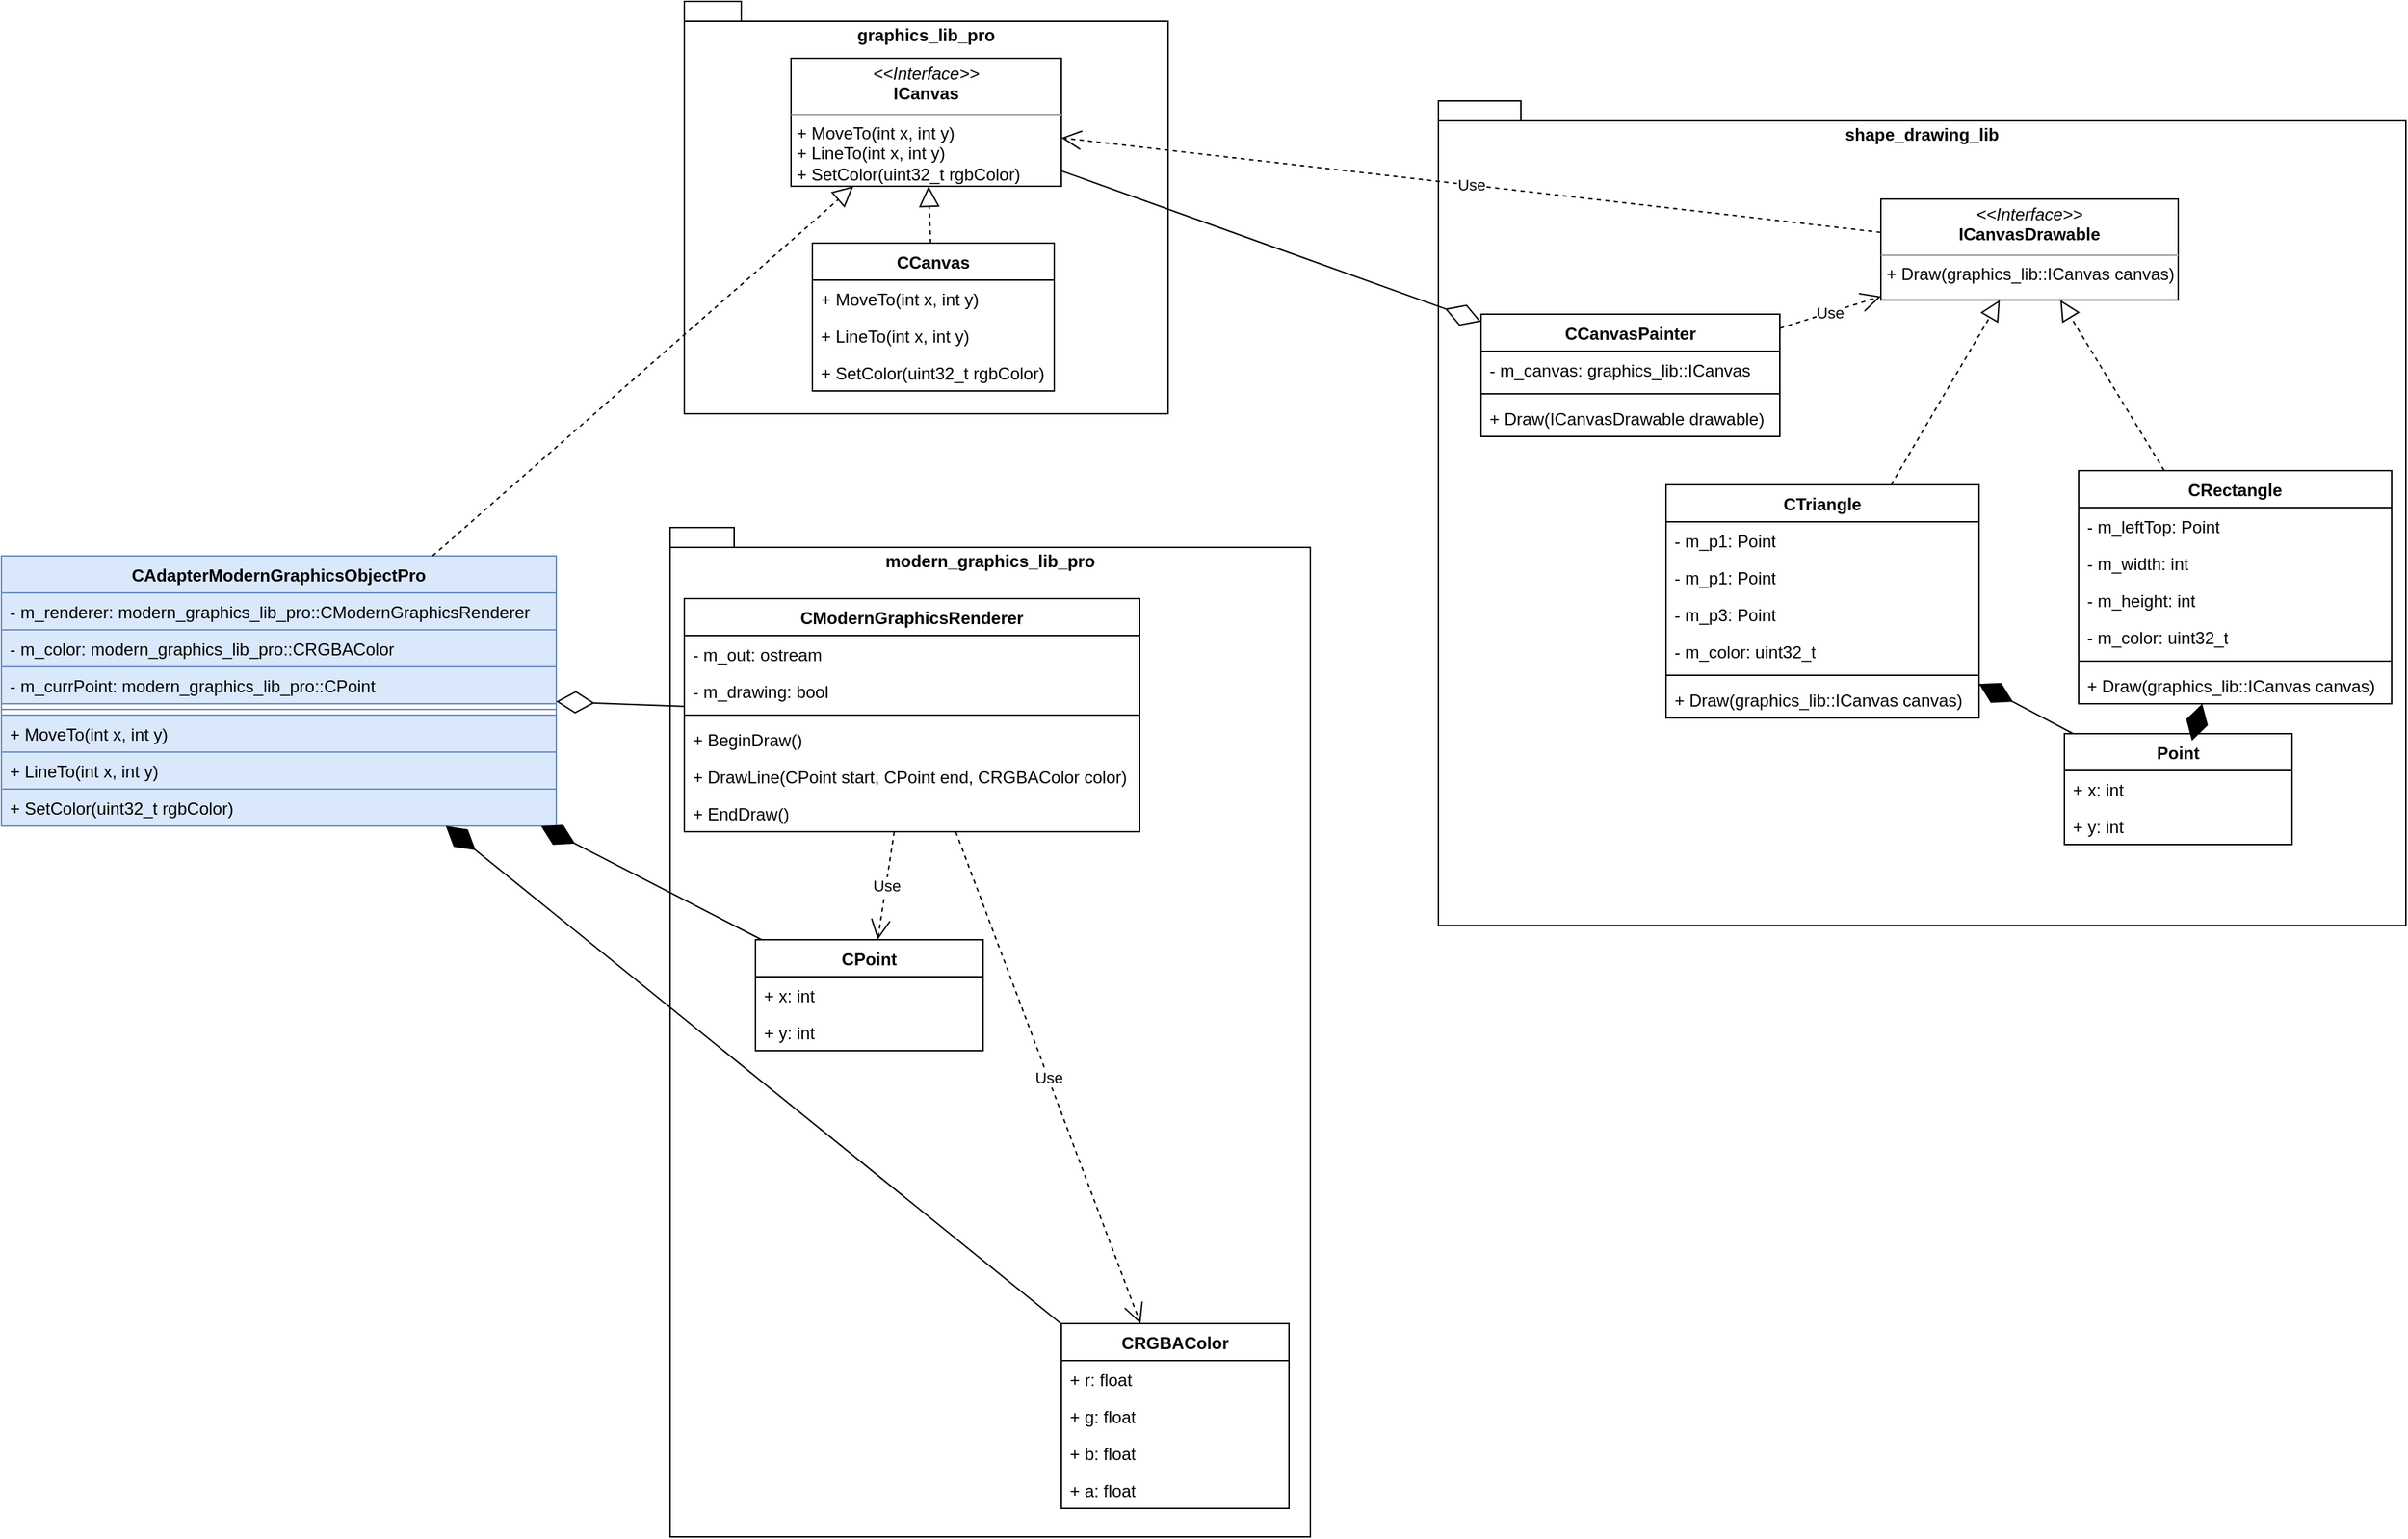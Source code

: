 <mxfile version="22.1.3" type="device">
  <diagram name="Страница — 1" id="_OTbhV83RBaU2aULPtvj">
    <mxGraphModel dx="1932" dy="549" grid="1" gridSize="10" guides="1" tooltips="1" connect="1" arrows="1" fold="1" page="1" pageScale="1" pageWidth="827" pageHeight="1169" math="0" shadow="0">
      <root>
        <mxCell id="0" />
        <mxCell id="1" parent="0" />
        <mxCell id="o0gT_pDr-6tOgd6s8hg8-1" value="graphics_lib_pro" style="shape=folder;fontStyle=1;spacingTop=10;tabWidth=40;tabHeight=14;tabPosition=left;html=1;whiteSpace=wrap;horizontal=1;verticalAlign=top;" vertex="1" parent="1">
          <mxGeometry x="210" y="70" width="340" height="290" as="geometry" />
        </mxCell>
        <mxCell id="o0gT_pDr-6tOgd6s8hg8-2" value="CCanvas" style="swimlane;fontStyle=1;align=center;verticalAlign=top;childLayout=stackLayout;horizontal=1;startSize=26;horizontalStack=0;resizeParent=1;resizeParentMax=0;resizeLast=0;collapsible=1;marginBottom=0;whiteSpace=wrap;html=1;" vertex="1" parent="1">
          <mxGeometry x="300" y="240" width="170" height="104" as="geometry" />
        </mxCell>
        <mxCell id="o0gT_pDr-6tOgd6s8hg8-3" value="+ MoveTo(int x, int y)" style="text;strokeColor=none;fillColor=none;align=left;verticalAlign=top;spacingLeft=4;spacingRight=4;overflow=hidden;rotatable=0;points=[[0,0.5],[1,0.5]];portConstraint=eastwest;whiteSpace=wrap;html=1;" vertex="1" parent="o0gT_pDr-6tOgd6s8hg8-2">
          <mxGeometry y="26" width="170" height="26" as="geometry" />
        </mxCell>
        <mxCell id="o0gT_pDr-6tOgd6s8hg8-4" value="+ LineTo(int x, int y)" style="text;strokeColor=none;fillColor=none;align=left;verticalAlign=top;spacingLeft=4;spacingRight=4;overflow=hidden;rotatable=0;points=[[0,0.5],[1,0.5]];portConstraint=eastwest;whiteSpace=wrap;html=1;" vertex="1" parent="o0gT_pDr-6tOgd6s8hg8-2">
          <mxGeometry y="52" width="170" height="26" as="geometry" />
        </mxCell>
        <mxCell id="o0gT_pDr-6tOgd6s8hg8-56" value="+ SetColor(uint32_t rgbColor)" style="text;strokeColor=none;fillColor=none;align=left;verticalAlign=top;spacingLeft=4;spacingRight=4;overflow=hidden;rotatable=0;points=[[0,0.5],[1,0.5]];portConstraint=eastwest;whiteSpace=wrap;html=1;" vertex="1" parent="o0gT_pDr-6tOgd6s8hg8-2">
          <mxGeometry y="78" width="170" height="26" as="geometry" />
        </mxCell>
        <mxCell id="o0gT_pDr-6tOgd6s8hg8-5" value="&lt;p style=&quot;margin:0px;margin-top:4px;text-align:center;&quot;&gt;&lt;i&gt;&amp;lt;&amp;lt;Interface&amp;gt;&amp;gt;&lt;/i&gt;&lt;br&gt;&lt;b&gt;ICanvas&lt;/b&gt;&lt;/p&gt;&lt;hr size=&quot;1&quot;&gt;&lt;p style=&quot;margin:0px;margin-left:4px;&quot;&gt;+ MoveTo(int x, int y)&lt;br&gt;+ LineTo(int x, int y)&lt;/p&gt;&lt;p style=&quot;margin:0px;margin-left:4px;&quot;&gt;+ SetColor(uint32_t rgbColor)&lt;/p&gt;" style="verticalAlign=top;align=left;overflow=fill;fontSize=12;fontFamily=Helvetica;html=1;whiteSpace=wrap;" vertex="1" parent="1">
          <mxGeometry x="285" y="110" width="190" height="90" as="geometry" />
        </mxCell>
        <mxCell id="o0gT_pDr-6tOgd6s8hg8-6" value="" style="endArrow=block;dashed=1;endFill=0;endSize=12;html=1;rounded=0;" edge="1" parent="1" source="o0gT_pDr-6tOgd6s8hg8-2" target="o0gT_pDr-6tOgd6s8hg8-5">
          <mxGeometry width="160" relative="1" as="geometry">
            <mxPoint x="310" y="270" as="sourcePoint" />
            <mxPoint x="470" y="270" as="targetPoint" />
          </mxGeometry>
        </mxCell>
        <mxCell id="o0gT_pDr-6tOgd6s8hg8-7" value="modern_graphics_lib_pro" style="shape=folder;fontStyle=1;spacingTop=10;tabWidth=40;tabHeight=14;tabPosition=left;html=1;whiteSpace=wrap;verticalAlign=top;" vertex="1" parent="1">
          <mxGeometry x="200" y="440" width="450" height="710" as="geometry" />
        </mxCell>
        <mxCell id="o0gT_pDr-6tOgd6s8hg8-8" value="CPoint" style="swimlane;fontStyle=1;align=center;verticalAlign=top;childLayout=stackLayout;horizontal=1;startSize=26;horizontalStack=0;resizeParent=1;resizeParentMax=0;resizeLast=0;collapsible=1;marginBottom=0;whiteSpace=wrap;html=1;" vertex="1" parent="1">
          <mxGeometry x="260" y="730" width="160" height="78" as="geometry" />
        </mxCell>
        <mxCell id="o0gT_pDr-6tOgd6s8hg8-9" value="+ x: int" style="text;strokeColor=none;fillColor=none;align=left;verticalAlign=top;spacingLeft=4;spacingRight=4;overflow=hidden;rotatable=0;points=[[0,0.5],[1,0.5]];portConstraint=eastwest;whiteSpace=wrap;html=1;" vertex="1" parent="o0gT_pDr-6tOgd6s8hg8-8">
          <mxGeometry y="26" width="160" height="26" as="geometry" />
        </mxCell>
        <mxCell id="o0gT_pDr-6tOgd6s8hg8-10" value="+ y: int" style="text;strokeColor=none;fillColor=none;align=left;verticalAlign=top;spacingLeft=4;spacingRight=4;overflow=hidden;rotatable=0;points=[[0,0.5],[1,0.5]];portConstraint=eastwest;whiteSpace=wrap;html=1;" vertex="1" parent="o0gT_pDr-6tOgd6s8hg8-8">
          <mxGeometry y="52" width="160" height="26" as="geometry" />
        </mxCell>
        <mxCell id="o0gT_pDr-6tOgd6s8hg8-11" value="CModernGraphicsRenderer" style="swimlane;fontStyle=1;align=center;verticalAlign=top;childLayout=stackLayout;horizontal=1;startSize=26;horizontalStack=0;resizeParent=1;resizeParentMax=0;resizeLast=0;collapsible=1;marginBottom=0;whiteSpace=wrap;html=1;" vertex="1" parent="1">
          <mxGeometry x="210" y="490" width="320" height="164" as="geometry" />
        </mxCell>
        <mxCell id="o0gT_pDr-6tOgd6s8hg8-12" value="- m_out: ostream" style="text;strokeColor=none;fillColor=none;align=left;verticalAlign=top;spacingLeft=4;spacingRight=4;overflow=hidden;rotatable=0;points=[[0,0.5],[1,0.5]];portConstraint=eastwest;whiteSpace=wrap;html=1;" vertex="1" parent="o0gT_pDr-6tOgd6s8hg8-11">
          <mxGeometry y="26" width="320" height="26" as="geometry" />
        </mxCell>
        <mxCell id="o0gT_pDr-6tOgd6s8hg8-13" value="- m_drawing: bool" style="text;strokeColor=none;fillColor=none;align=left;verticalAlign=top;spacingLeft=4;spacingRight=4;overflow=hidden;rotatable=0;points=[[0,0.5],[1,0.5]];portConstraint=eastwest;whiteSpace=wrap;html=1;" vertex="1" parent="o0gT_pDr-6tOgd6s8hg8-11">
          <mxGeometry y="52" width="320" height="26" as="geometry" />
        </mxCell>
        <mxCell id="o0gT_pDr-6tOgd6s8hg8-14" value="" style="line;strokeWidth=1;fillColor=none;align=left;verticalAlign=middle;spacingTop=-1;spacingLeft=3;spacingRight=3;rotatable=0;labelPosition=right;points=[];portConstraint=eastwest;strokeColor=inherit;" vertex="1" parent="o0gT_pDr-6tOgd6s8hg8-11">
          <mxGeometry y="78" width="320" height="8" as="geometry" />
        </mxCell>
        <mxCell id="o0gT_pDr-6tOgd6s8hg8-15" value="+ BeginDraw()" style="text;strokeColor=none;fillColor=none;align=left;verticalAlign=top;spacingLeft=4;spacingRight=4;overflow=hidden;rotatable=0;points=[[0,0.5],[1,0.5]];portConstraint=eastwest;whiteSpace=wrap;html=1;" vertex="1" parent="o0gT_pDr-6tOgd6s8hg8-11">
          <mxGeometry y="86" width="320" height="26" as="geometry" />
        </mxCell>
        <mxCell id="o0gT_pDr-6tOgd6s8hg8-16" value="+ DrawLine(CPoint start, CPoint end, CRGBAColor color)" style="text;strokeColor=none;fillColor=none;align=left;verticalAlign=top;spacingLeft=4;spacingRight=4;overflow=hidden;rotatable=0;points=[[0,0.5],[1,0.5]];portConstraint=eastwest;whiteSpace=wrap;html=1;" vertex="1" parent="o0gT_pDr-6tOgd6s8hg8-11">
          <mxGeometry y="112" width="320" height="26" as="geometry" />
        </mxCell>
        <mxCell id="o0gT_pDr-6tOgd6s8hg8-17" value="+ EndDraw()" style="text;strokeColor=none;fillColor=none;align=left;verticalAlign=top;spacingLeft=4;spacingRight=4;overflow=hidden;rotatable=0;points=[[0,0.5],[1,0.5]];portConstraint=eastwest;whiteSpace=wrap;html=1;" vertex="1" parent="o0gT_pDr-6tOgd6s8hg8-11">
          <mxGeometry y="138" width="320" height="26" as="geometry" />
        </mxCell>
        <mxCell id="o0gT_pDr-6tOgd6s8hg8-18" value="shape_drawing_lib" style="shape=folder;fontStyle=1;spacingTop=10;tabWidth=40;tabHeight=14;tabPosition=left;html=1;whiteSpace=wrap;verticalAlign=top;" vertex="1" parent="1">
          <mxGeometry x="740" y="140" width="680" height="580" as="geometry" />
        </mxCell>
        <mxCell id="o0gT_pDr-6tOgd6s8hg8-19" value="Point" style="swimlane;fontStyle=1;align=center;verticalAlign=top;childLayout=stackLayout;horizontal=1;startSize=26;horizontalStack=0;resizeParent=1;resizeParentMax=0;resizeLast=0;collapsible=1;marginBottom=0;whiteSpace=wrap;html=1;" vertex="1" parent="1">
          <mxGeometry x="1180" y="585" width="160" height="78" as="geometry" />
        </mxCell>
        <mxCell id="o0gT_pDr-6tOgd6s8hg8-20" value="+ x: int" style="text;strokeColor=none;fillColor=none;align=left;verticalAlign=top;spacingLeft=4;spacingRight=4;overflow=hidden;rotatable=0;points=[[0,0.5],[1,0.5]];portConstraint=eastwest;whiteSpace=wrap;html=1;" vertex="1" parent="o0gT_pDr-6tOgd6s8hg8-19">
          <mxGeometry y="26" width="160" height="26" as="geometry" />
        </mxCell>
        <mxCell id="o0gT_pDr-6tOgd6s8hg8-21" value="+ y: int" style="text;strokeColor=none;fillColor=none;align=left;verticalAlign=top;spacingLeft=4;spacingRight=4;overflow=hidden;rotatable=0;points=[[0,0.5],[1,0.5]];portConstraint=eastwest;whiteSpace=wrap;html=1;" vertex="1" parent="o0gT_pDr-6tOgd6s8hg8-19">
          <mxGeometry y="52" width="160" height="26" as="geometry" />
        </mxCell>
        <mxCell id="o0gT_pDr-6tOgd6s8hg8-22" value="&lt;p style=&quot;margin:0px;margin-top:4px;text-align:center;&quot;&gt;&lt;i&gt;&amp;lt;&amp;lt;Interface&amp;gt;&amp;gt;&lt;/i&gt;&lt;br&gt;&lt;b&gt;ICanvasDrawable&lt;/b&gt;&lt;/p&gt;&lt;hr size=&quot;1&quot;&gt;&lt;p style=&quot;margin:0px;margin-left:4px;&quot;&gt;+ Draw(graphics_lib::ICanvas canvas)&lt;br&gt;&lt;/p&gt;" style="verticalAlign=top;align=left;overflow=fill;fontSize=12;fontFamily=Helvetica;html=1;whiteSpace=wrap;" vertex="1" parent="1">
          <mxGeometry x="1051" y="209" width="209" height="71" as="geometry" />
        </mxCell>
        <mxCell id="o0gT_pDr-6tOgd6s8hg8-23" value="CTriangle" style="swimlane;fontStyle=1;align=center;verticalAlign=top;childLayout=stackLayout;horizontal=1;startSize=26;horizontalStack=0;resizeParent=1;resizeParentMax=0;resizeLast=0;collapsible=1;marginBottom=0;whiteSpace=wrap;html=1;" vertex="1" parent="1">
          <mxGeometry x="900" y="410" width="220" height="164" as="geometry" />
        </mxCell>
        <mxCell id="o0gT_pDr-6tOgd6s8hg8-24" value="- m_p1: Point" style="text;strokeColor=none;fillColor=none;align=left;verticalAlign=top;spacingLeft=4;spacingRight=4;overflow=hidden;rotatable=0;points=[[0,0.5],[1,0.5]];portConstraint=eastwest;whiteSpace=wrap;html=1;" vertex="1" parent="o0gT_pDr-6tOgd6s8hg8-23">
          <mxGeometry y="26" width="220" height="26" as="geometry" />
        </mxCell>
        <mxCell id="o0gT_pDr-6tOgd6s8hg8-25" value="- m_p1: Point" style="text;strokeColor=none;fillColor=none;align=left;verticalAlign=top;spacingLeft=4;spacingRight=4;overflow=hidden;rotatable=0;points=[[0,0.5],[1,0.5]];portConstraint=eastwest;whiteSpace=wrap;html=1;" vertex="1" parent="o0gT_pDr-6tOgd6s8hg8-23">
          <mxGeometry y="52" width="220" height="26" as="geometry" />
        </mxCell>
        <mxCell id="o0gT_pDr-6tOgd6s8hg8-26" value="- m_p3: Point" style="text;strokeColor=none;fillColor=none;align=left;verticalAlign=top;spacingLeft=4;spacingRight=4;overflow=hidden;rotatable=0;points=[[0,0.5],[1,0.5]];portConstraint=eastwest;whiteSpace=wrap;html=1;" vertex="1" parent="o0gT_pDr-6tOgd6s8hg8-23">
          <mxGeometry y="78" width="220" height="26" as="geometry" />
        </mxCell>
        <mxCell id="o0gT_pDr-6tOgd6s8hg8-57" value="- m_color: uint32_t" style="text;strokeColor=none;fillColor=none;align=left;verticalAlign=top;spacingLeft=4;spacingRight=4;overflow=hidden;rotatable=0;points=[[0,0.5],[1,0.5]];portConstraint=eastwest;whiteSpace=wrap;html=1;" vertex="1" parent="o0gT_pDr-6tOgd6s8hg8-23">
          <mxGeometry y="104" width="220" height="26" as="geometry" />
        </mxCell>
        <mxCell id="o0gT_pDr-6tOgd6s8hg8-27" value="" style="line;strokeWidth=1;fillColor=none;align=left;verticalAlign=middle;spacingTop=-1;spacingLeft=3;spacingRight=3;rotatable=0;labelPosition=right;points=[];portConstraint=eastwest;strokeColor=inherit;" vertex="1" parent="o0gT_pDr-6tOgd6s8hg8-23">
          <mxGeometry y="130" width="220" height="8" as="geometry" />
        </mxCell>
        <mxCell id="o0gT_pDr-6tOgd6s8hg8-28" value="+ Draw(graphics_lib::ICanvas canvas)" style="text;strokeColor=none;fillColor=none;align=left;verticalAlign=top;spacingLeft=4;spacingRight=4;overflow=hidden;rotatable=0;points=[[0,0.5],[1,0.5]];portConstraint=eastwest;whiteSpace=wrap;html=1;" vertex="1" parent="o0gT_pDr-6tOgd6s8hg8-23">
          <mxGeometry y="138" width="220" height="26" as="geometry" />
        </mxCell>
        <mxCell id="o0gT_pDr-6tOgd6s8hg8-29" value="CRectangle" style="swimlane;fontStyle=1;align=center;verticalAlign=top;childLayout=stackLayout;horizontal=1;startSize=26;horizontalStack=0;resizeParent=1;resizeParentMax=0;resizeLast=0;collapsible=1;marginBottom=0;whiteSpace=wrap;html=1;" vertex="1" parent="1">
          <mxGeometry x="1190" y="400" width="220" height="164" as="geometry" />
        </mxCell>
        <mxCell id="o0gT_pDr-6tOgd6s8hg8-30" value="- m_leftTop: Point" style="text;strokeColor=none;fillColor=none;align=left;verticalAlign=top;spacingLeft=4;spacingRight=4;overflow=hidden;rotatable=0;points=[[0,0.5],[1,0.5]];portConstraint=eastwest;whiteSpace=wrap;html=1;" vertex="1" parent="o0gT_pDr-6tOgd6s8hg8-29">
          <mxGeometry y="26" width="220" height="26" as="geometry" />
        </mxCell>
        <mxCell id="o0gT_pDr-6tOgd6s8hg8-31" value="- m_width: int" style="text;strokeColor=none;fillColor=none;align=left;verticalAlign=top;spacingLeft=4;spacingRight=4;overflow=hidden;rotatable=0;points=[[0,0.5],[1,0.5]];portConstraint=eastwest;whiteSpace=wrap;html=1;" vertex="1" parent="o0gT_pDr-6tOgd6s8hg8-29">
          <mxGeometry y="52" width="220" height="26" as="geometry" />
        </mxCell>
        <mxCell id="o0gT_pDr-6tOgd6s8hg8-32" value="- m_height: int" style="text;strokeColor=none;fillColor=none;align=left;verticalAlign=top;spacingLeft=4;spacingRight=4;overflow=hidden;rotatable=0;points=[[0,0.5],[1,0.5]];portConstraint=eastwest;whiteSpace=wrap;html=1;" vertex="1" parent="o0gT_pDr-6tOgd6s8hg8-29">
          <mxGeometry y="78" width="220" height="26" as="geometry" />
        </mxCell>
        <mxCell id="o0gT_pDr-6tOgd6s8hg8-58" value="- m_color: uint32_t" style="text;strokeColor=none;fillColor=none;align=left;verticalAlign=top;spacingLeft=4;spacingRight=4;overflow=hidden;rotatable=0;points=[[0,0.5],[1,0.5]];portConstraint=eastwest;whiteSpace=wrap;html=1;" vertex="1" parent="o0gT_pDr-6tOgd6s8hg8-29">
          <mxGeometry y="104" width="220" height="26" as="geometry" />
        </mxCell>
        <mxCell id="o0gT_pDr-6tOgd6s8hg8-33" value="" style="line;strokeWidth=1;fillColor=none;align=left;verticalAlign=middle;spacingTop=-1;spacingLeft=3;spacingRight=3;rotatable=0;labelPosition=right;points=[];portConstraint=eastwest;strokeColor=inherit;" vertex="1" parent="o0gT_pDr-6tOgd6s8hg8-29">
          <mxGeometry y="130" width="220" height="8" as="geometry" />
        </mxCell>
        <mxCell id="o0gT_pDr-6tOgd6s8hg8-34" value="+ Draw(graphics_lib::ICanvas canvas)" style="text;strokeColor=none;fillColor=none;align=left;verticalAlign=top;spacingLeft=4;spacingRight=4;overflow=hidden;rotatable=0;points=[[0,0.5],[1,0.5]];portConstraint=eastwest;whiteSpace=wrap;html=1;" vertex="1" parent="o0gT_pDr-6tOgd6s8hg8-29">
          <mxGeometry y="138" width="220" height="26" as="geometry" />
        </mxCell>
        <mxCell id="o0gT_pDr-6tOgd6s8hg8-35" value="" style="endArrow=block;dashed=1;endFill=0;endSize=12;html=1;rounded=0;" edge="1" parent="1" source="o0gT_pDr-6tOgd6s8hg8-23" target="o0gT_pDr-6tOgd6s8hg8-22">
          <mxGeometry width="160" relative="1" as="geometry">
            <mxPoint x="1040" y="390" as="sourcePoint" />
            <mxPoint x="1200" y="390" as="targetPoint" />
          </mxGeometry>
        </mxCell>
        <mxCell id="o0gT_pDr-6tOgd6s8hg8-36" value="" style="endArrow=block;dashed=1;endFill=0;endSize=12;html=1;rounded=0;" edge="1" parent="1" source="o0gT_pDr-6tOgd6s8hg8-29" target="o0gT_pDr-6tOgd6s8hg8-22">
          <mxGeometry width="160" relative="1" as="geometry">
            <mxPoint x="1040" y="390" as="sourcePoint" />
            <mxPoint x="1200" y="390" as="targetPoint" />
          </mxGeometry>
        </mxCell>
        <mxCell id="o0gT_pDr-6tOgd6s8hg8-37" value="CCanvasPainter" style="swimlane;fontStyle=1;align=center;verticalAlign=top;childLayout=stackLayout;horizontal=1;startSize=26;horizontalStack=0;resizeParent=1;resizeParentMax=0;resizeLast=0;collapsible=1;marginBottom=0;whiteSpace=wrap;html=1;" vertex="1" parent="1">
          <mxGeometry x="770" y="290" width="210" height="86" as="geometry" />
        </mxCell>
        <mxCell id="o0gT_pDr-6tOgd6s8hg8-38" value="- m_canvas: graphics_lib::ICanvas" style="text;strokeColor=none;fillColor=none;align=left;verticalAlign=top;spacingLeft=4;spacingRight=4;overflow=hidden;rotatable=0;points=[[0,0.5],[1,0.5]];portConstraint=eastwest;whiteSpace=wrap;html=1;" vertex="1" parent="o0gT_pDr-6tOgd6s8hg8-37">
          <mxGeometry y="26" width="210" height="26" as="geometry" />
        </mxCell>
        <mxCell id="o0gT_pDr-6tOgd6s8hg8-39" value="" style="line;strokeWidth=1;fillColor=none;align=left;verticalAlign=middle;spacingTop=-1;spacingLeft=3;spacingRight=3;rotatable=0;labelPosition=right;points=[];portConstraint=eastwest;strokeColor=inherit;" vertex="1" parent="o0gT_pDr-6tOgd6s8hg8-37">
          <mxGeometry y="52" width="210" height="8" as="geometry" />
        </mxCell>
        <mxCell id="o0gT_pDr-6tOgd6s8hg8-40" value="+ Draw(ICanvasDrawable drawable)" style="text;strokeColor=none;fillColor=none;align=left;verticalAlign=top;spacingLeft=4;spacingRight=4;overflow=hidden;rotatable=0;points=[[0,0.5],[1,0.5]];portConstraint=eastwest;whiteSpace=wrap;html=1;" vertex="1" parent="o0gT_pDr-6tOgd6s8hg8-37">
          <mxGeometry y="60" width="210" height="26" as="geometry" />
        </mxCell>
        <mxCell id="o0gT_pDr-6tOgd6s8hg8-41" value="CAdapterModernGraphicsObjectPro" style="swimlane;fontStyle=1;align=center;verticalAlign=top;childLayout=stackLayout;horizontal=1;startSize=26;horizontalStack=0;resizeParent=1;resizeParentMax=0;resizeLast=0;collapsible=1;marginBottom=0;whiteSpace=wrap;html=1;fillColor=#dae8fc;strokeColor=#6c8ebf;" vertex="1" parent="1">
          <mxGeometry x="-270" y="460" width="390" height="190" as="geometry" />
        </mxCell>
        <mxCell id="o0gT_pDr-6tOgd6s8hg8-42" value="- m_renderer: modern_graphics_lib_pro::CModernGraphicsRenderer" style="text;strokeColor=#6c8ebf;fillColor=#dae8fc;align=left;verticalAlign=top;spacingLeft=4;spacingRight=4;overflow=hidden;rotatable=0;points=[[0,0.5],[1,0.5]];portConstraint=eastwest;whiteSpace=wrap;html=1;" vertex="1" parent="o0gT_pDr-6tOgd6s8hg8-41">
          <mxGeometry y="26" width="390" height="26" as="geometry" />
        </mxCell>
        <mxCell id="o0gT_pDr-6tOgd6s8hg8-69" value="- m_color: modern_graphics_lib_pro::CRGBAColor" style="text;strokeColor=#6c8ebf;fillColor=#dae8fc;align=left;verticalAlign=top;spacingLeft=4;spacingRight=4;overflow=hidden;rotatable=0;points=[[0,0.5],[1,0.5]];portConstraint=eastwest;whiteSpace=wrap;html=1;" vertex="1" parent="o0gT_pDr-6tOgd6s8hg8-41">
          <mxGeometry y="52" width="390" height="26" as="geometry" />
        </mxCell>
        <mxCell id="o0gT_pDr-6tOgd6s8hg8-43" value="- m_currPoint: modern_graphics_lib_pro::CPoint" style="text;strokeColor=#6c8ebf;fillColor=#dae8fc;align=left;verticalAlign=top;spacingLeft=4;spacingRight=4;overflow=hidden;rotatable=0;points=[[0,0.5],[1,0.5]];portConstraint=eastwest;whiteSpace=wrap;html=1;" vertex="1" parent="o0gT_pDr-6tOgd6s8hg8-41">
          <mxGeometry y="78" width="390" height="26" as="geometry" />
        </mxCell>
        <mxCell id="o0gT_pDr-6tOgd6s8hg8-44" value="" style="line;strokeWidth=1;fillColor=#dae8fc;align=left;verticalAlign=middle;spacingTop=-1;spacingLeft=3;spacingRight=3;rotatable=0;labelPosition=right;points=[];portConstraint=eastwest;strokeColor=#6c8ebf;" vertex="1" parent="o0gT_pDr-6tOgd6s8hg8-41">
          <mxGeometry y="104" width="390" height="8" as="geometry" />
        </mxCell>
        <mxCell id="o0gT_pDr-6tOgd6s8hg8-45" value="+ MoveTo(int x, int y)" style="text;strokeColor=#6c8ebf;fillColor=#dae8fc;align=left;verticalAlign=top;spacingLeft=4;spacingRight=4;overflow=hidden;rotatable=0;points=[[0,0.5],[1,0.5]];portConstraint=eastwest;whiteSpace=wrap;html=1;" vertex="1" parent="o0gT_pDr-6tOgd6s8hg8-41">
          <mxGeometry y="112" width="390" height="26" as="geometry" />
        </mxCell>
        <mxCell id="o0gT_pDr-6tOgd6s8hg8-46" value="+ LineTo(int x, int y)" style="text;strokeColor=#6c8ebf;fillColor=#dae8fc;align=left;verticalAlign=top;spacingLeft=4;spacingRight=4;overflow=hidden;rotatable=0;points=[[0,0.5],[1,0.5]];portConstraint=eastwest;whiteSpace=wrap;html=1;" vertex="1" parent="o0gT_pDr-6tOgd6s8hg8-41">
          <mxGeometry y="138" width="390" height="26" as="geometry" />
        </mxCell>
        <mxCell id="o0gT_pDr-6tOgd6s8hg8-68" value="+ SetColor(uint32_t rgbColor)" style="text;strokeColor=#6c8ebf;fillColor=#dae8fc;align=left;verticalAlign=top;spacingLeft=4;spacingRight=4;overflow=hidden;rotatable=0;points=[[0,0.5],[1,0.5]];portConstraint=eastwest;whiteSpace=wrap;html=1;" vertex="1" parent="o0gT_pDr-6tOgd6s8hg8-41">
          <mxGeometry y="164" width="390" height="26" as="geometry" />
        </mxCell>
        <mxCell id="o0gT_pDr-6tOgd6s8hg8-47" value="" style="endArrow=diamondThin;endFill=1;endSize=24;html=1;rounded=0;" edge="1" parent="1" source="o0gT_pDr-6tOgd6s8hg8-19" target="o0gT_pDr-6tOgd6s8hg8-23">
          <mxGeometry width="160" relative="1" as="geometry">
            <mxPoint x="820" y="410" as="sourcePoint" />
            <mxPoint x="980" y="410" as="targetPoint" />
          </mxGeometry>
        </mxCell>
        <mxCell id="o0gT_pDr-6tOgd6s8hg8-48" value="" style="endArrow=diamondThin;endFill=1;endSize=24;html=1;rounded=0;" edge="1" parent="1" source="o0gT_pDr-6tOgd6s8hg8-19" target="o0gT_pDr-6tOgd6s8hg8-29">
          <mxGeometry width="160" relative="1" as="geometry">
            <mxPoint x="820" y="410" as="sourcePoint" />
            <mxPoint x="980" y="410" as="targetPoint" />
          </mxGeometry>
        </mxCell>
        <mxCell id="o0gT_pDr-6tOgd6s8hg8-49" value="Use" style="endArrow=open;endSize=12;dashed=1;html=1;rounded=0;" edge="1" parent="1" source="o0gT_pDr-6tOgd6s8hg8-37" target="o0gT_pDr-6tOgd6s8hg8-22">
          <mxGeometry width="160" relative="1" as="geometry">
            <mxPoint x="820" y="410" as="sourcePoint" />
            <mxPoint x="890" y="110" as="targetPoint" />
          </mxGeometry>
        </mxCell>
        <mxCell id="o0gT_pDr-6tOgd6s8hg8-50" value="" style="endArrow=diamondThin;endFill=0;endSize=24;html=1;rounded=0;" edge="1" parent="1" source="o0gT_pDr-6tOgd6s8hg8-5" target="o0gT_pDr-6tOgd6s8hg8-37">
          <mxGeometry width="160" relative="1" as="geometry">
            <mxPoint x="805" y="268.891" as="sourcePoint" />
            <mxPoint x="520" y="220.118" as="targetPoint" />
          </mxGeometry>
        </mxCell>
        <mxCell id="o0gT_pDr-6tOgd6s8hg8-51" value="Use" style="endArrow=open;endSize=12;dashed=1;html=1;rounded=0;" edge="1" parent="1" source="o0gT_pDr-6tOgd6s8hg8-22" target="o0gT_pDr-6tOgd6s8hg8-5">
          <mxGeometry width="160" relative="1" as="geometry">
            <mxPoint x="820" y="410" as="sourcePoint" />
            <mxPoint x="980" y="410" as="targetPoint" />
          </mxGeometry>
        </mxCell>
        <mxCell id="o0gT_pDr-6tOgd6s8hg8-52" value="Use" style="endArrow=open;endSize=12;dashed=1;html=1;rounded=0;" edge="1" parent="1" source="o0gT_pDr-6tOgd6s8hg8-11" target="o0gT_pDr-6tOgd6s8hg8-8">
          <mxGeometry width="160" relative="1" as="geometry">
            <mxPoint x="390" y="480" as="sourcePoint" />
            <mxPoint x="550" y="480" as="targetPoint" />
          </mxGeometry>
        </mxCell>
        <mxCell id="o0gT_pDr-6tOgd6s8hg8-53" value="" style="endArrow=block;dashed=1;endFill=0;endSize=12;html=1;rounded=0;" edge="1" parent="1" source="o0gT_pDr-6tOgd6s8hg8-41" target="o0gT_pDr-6tOgd6s8hg8-5">
          <mxGeometry width="160" relative="1" as="geometry">
            <mxPoint x="430" y="410" as="sourcePoint" />
            <mxPoint x="590" y="410" as="targetPoint" />
          </mxGeometry>
        </mxCell>
        <mxCell id="o0gT_pDr-6tOgd6s8hg8-54" value="" style="endArrow=diamondThin;endFill=1;endSize=24;html=1;rounded=0;" edge="1" parent="1" source="o0gT_pDr-6tOgd6s8hg8-8" target="o0gT_pDr-6tOgd6s8hg8-41">
          <mxGeometry width="160" relative="1" as="geometry">
            <mxPoint x="-100" y="670" as="sourcePoint" />
            <mxPoint x="60" y="670" as="targetPoint" />
          </mxGeometry>
        </mxCell>
        <mxCell id="o0gT_pDr-6tOgd6s8hg8-55" value="" style="endArrow=diamondThin;endFill=0;endSize=24;html=1;rounded=0;" edge="1" parent="1" source="o0gT_pDr-6tOgd6s8hg8-11" target="o0gT_pDr-6tOgd6s8hg8-41">
          <mxGeometry width="160" relative="1" as="geometry">
            <mxPoint x="360" y="510" as="sourcePoint" />
            <mxPoint x="520" y="510" as="targetPoint" />
          </mxGeometry>
        </mxCell>
        <mxCell id="o0gT_pDr-6tOgd6s8hg8-59" value="CRGBAColor" style="swimlane;fontStyle=1;align=center;verticalAlign=top;childLayout=stackLayout;horizontal=1;startSize=26;horizontalStack=0;resizeParent=1;resizeParentMax=0;resizeLast=0;collapsible=1;marginBottom=0;whiteSpace=wrap;html=1;" vertex="1" parent="1">
          <mxGeometry x="475" y="1000" width="160" height="130" as="geometry" />
        </mxCell>
        <mxCell id="o0gT_pDr-6tOgd6s8hg8-60" value="+ r: float" style="text;strokeColor=none;fillColor=none;align=left;verticalAlign=top;spacingLeft=4;spacingRight=4;overflow=hidden;rotatable=0;points=[[0,0.5],[1,0.5]];portConstraint=eastwest;whiteSpace=wrap;html=1;" vertex="1" parent="o0gT_pDr-6tOgd6s8hg8-59">
          <mxGeometry y="26" width="160" height="26" as="geometry" />
        </mxCell>
        <mxCell id="o0gT_pDr-6tOgd6s8hg8-64" value="+ g: float" style="text;strokeColor=none;fillColor=none;align=left;verticalAlign=top;spacingLeft=4;spacingRight=4;overflow=hidden;rotatable=0;points=[[0,0.5],[1,0.5]];portConstraint=eastwest;whiteSpace=wrap;html=1;" vertex="1" parent="o0gT_pDr-6tOgd6s8hg8-59">
          <mxGeometry y="52" width="160" height="26" as="geometry" />
        </mxCell>
        <mxCell id="o0gT_pDr-6tOgd6s8hg8-65" value="+ b: float" style="text;strokeColor=none;fillColor=none;align=left;verticalAlign=top;spacingLeft=4;spacingRight=4;overflow=hidden;rotatable=0;points=[[0,0.5],[1,0.5]];portConstraint=eastwest;whiteSpace=wrap;html=1;" vertex="1" parent="o0gT_pDr-6tOgd6s8hg8-59">
          <mxGeometry y="78" width="160" height="26" as="geometry" />
        </mxCell>
        <mxCell id="o0gT_pDr-6tOgd6s8hg8-63" value="+ a: float" style="text;strokeColor=none;fillColor=none;align=left;verticalAlign=top;spacingLeft=4;spacingRight=4;overflow=hidden;rotatable=0;points=[[0,0.5],[1,0.5]];portConstraint=eastwest;whiteSpace=wrap;html=1;" vertex="1" parent="o0gT_pDr-6tOgd6s8hg8-59">
          <mxGeometry y="104" width="160" height="26" as="geometry" />
        </mxCell>
        <mxCell id="o0gT_pDr-6tOgd6s8hg8-67" value="Use" style="endArrow=open;endSize=12;dashed=1;html=1;rounded=0;" edge="1" parent="1" source="o0gT_pDr-6tOgd6s8hg8-11" target="o0gT_pDr-6tOgd6s8hg8-59">
          <mxGeometry width="160" relative="1" as="geometry">
            <mxPoint x="510" y="640" as="sourcePoint" />
            <mxPoint x="670" y="640" as="targetPoint" />
          </mxGeometry>
        </mxCell>
        <mxCell id="o0gT_pDr-6tOgd6s8hg8-70" value="" style="endArrow=diamondThin;endFill=1;endSize=24;html=1;rounded=0;" edge="1" parent="1" source="o0gT_pDr-6tOgd6s8hg8-59" target="o0gT_pDr-6tOgd6s8hg8-41">
          <mxGeometry width="160" relative="1" as="geometry">
            <mxPoint x="50" y="740" as="sourcePoint" />
            <mxPoint x="210" y="740" as="targetPoint" />
          </mxGeometry>
        </mxCell>
      </root>
    </mxGraphModel>
  </diagram>
</mxfile>
